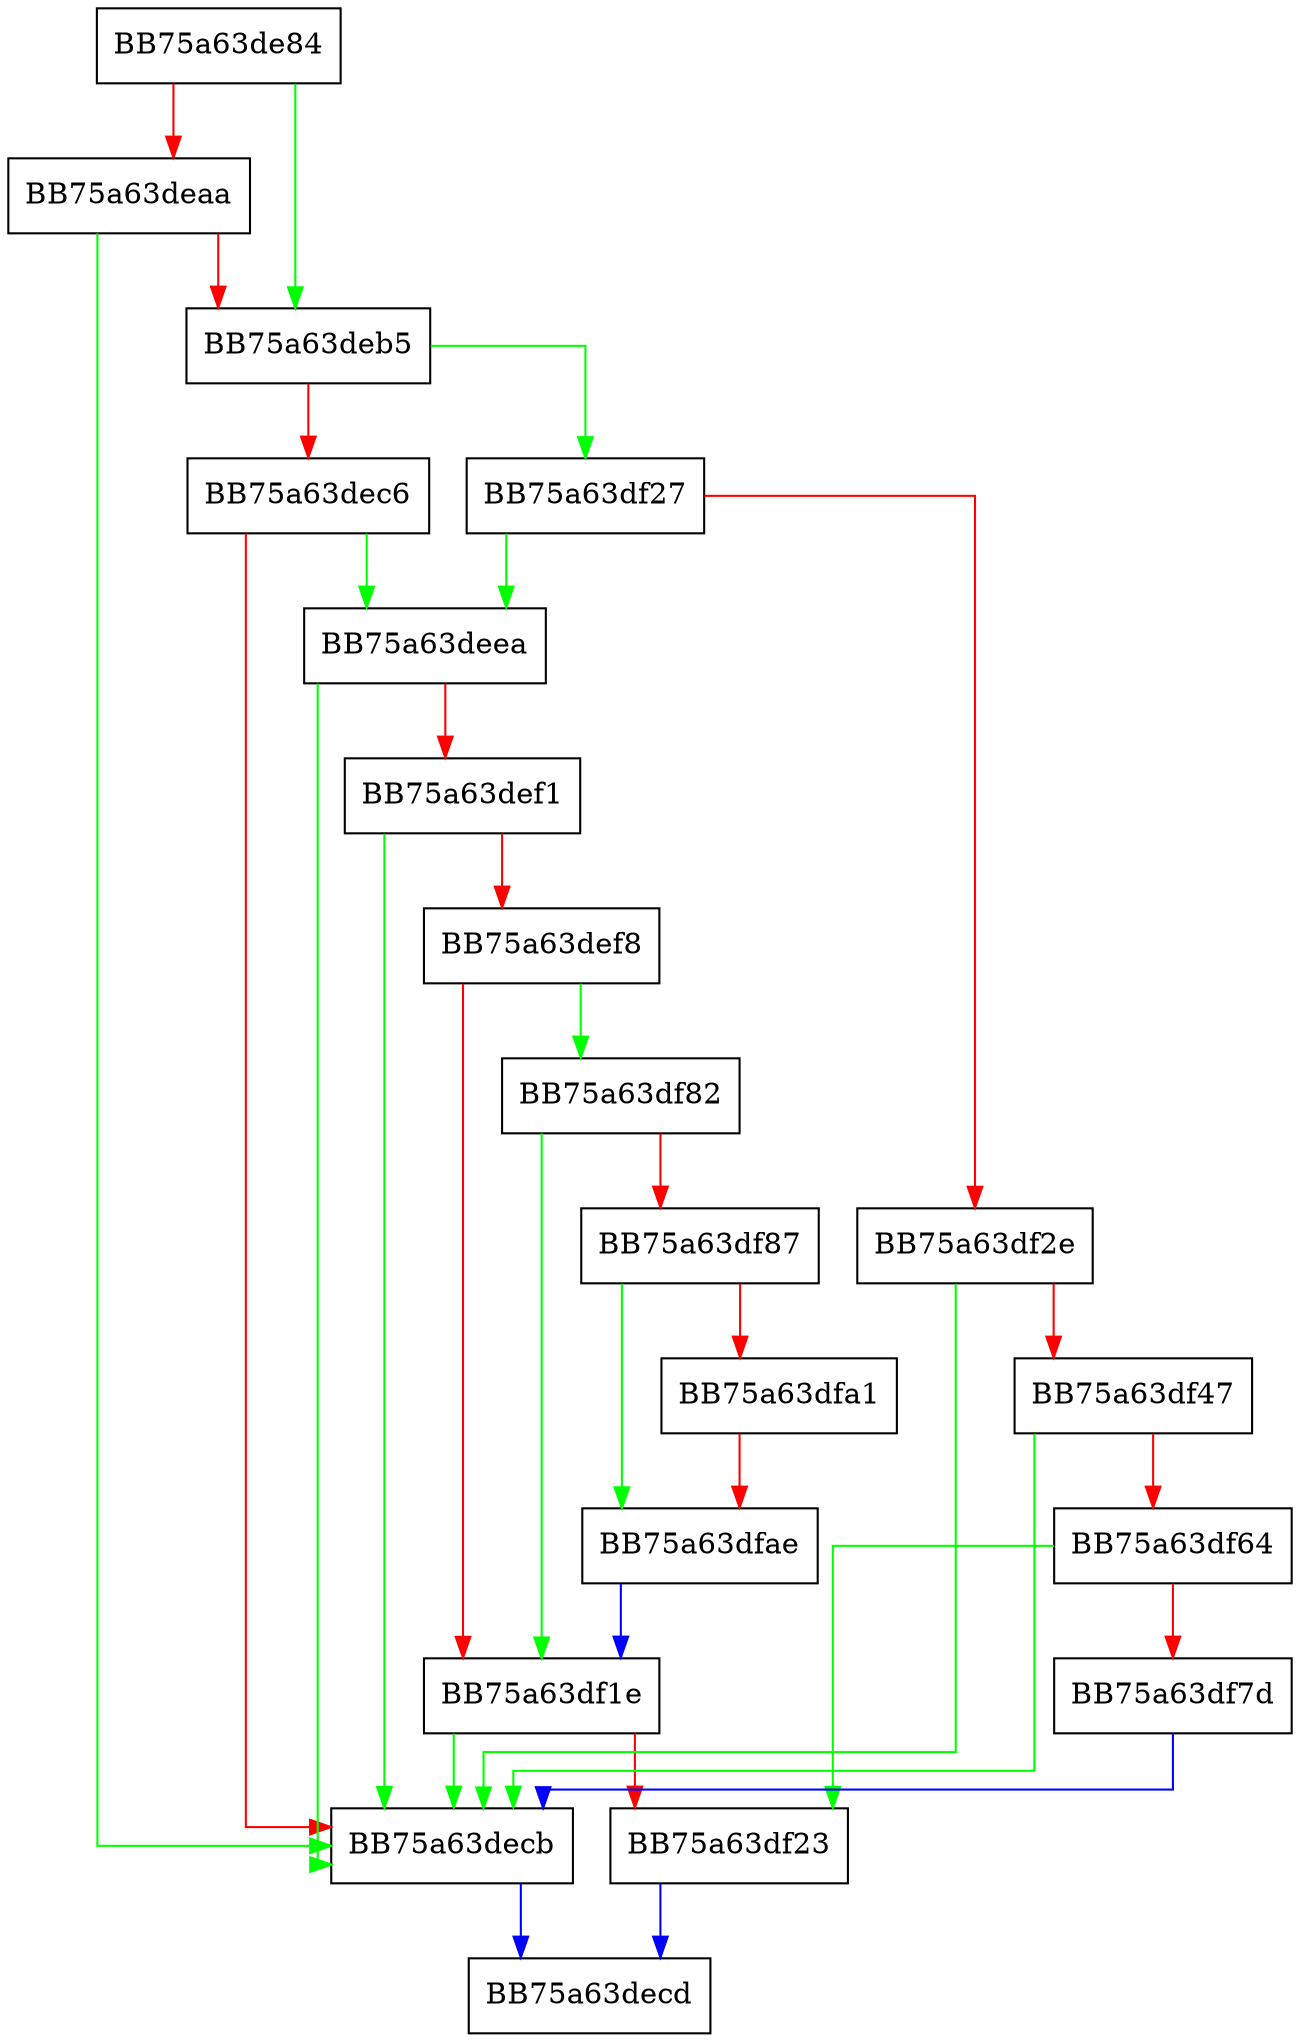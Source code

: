 digraph IsNetworkFileExclusion {
  node [shape="box"];
  graph [splines=ortho];
  BB75a63de84 -> BB75a63deb5 [color="green"];
  BB75a63de84 -> BB75a63deaa [color="red"];
  BB75a63deaa -> BB75a63decb [color="green"];
  BB75a63deaa -> BB75a63deb5 [color="red"];
  BB75a63deb5 -> BB75a63df27 [color="green"];
  BB75a63deb5 -> BB75a63dec6 [color="red"];
  BB75a63dec6 -> BB75a63deea [color="green"];
  BB75a63dec6 -> BB75a63decb [color="red"];
  BB75a63decb -> BB75a63decd [color="blue"];
  BB75a63deea -> BB75a63decb [color="green"];
  BB75a63deea -> BB75a63def1 [color="red"];
  BB75a63def1 -> BB75a63decb [color="green"];
  BB75a63def1 -> BB75a63def8 [color="red"];
  BB75a63def8 -> BB75a63df82 [color="green"];
  BB75a63def8 -> BB75a63df1e [color="red"];
  BB75a63df1e -> BB75a63decb [color="green"];
  BB75a63df1e -> BB75a63df23 [color="red"];
  BB75a63df23 -> BB75a63decd [color="blue"];
  BB75a63df27 -> BB75a63deea [color="green"];
  BB75a63df27 -> BB75a63df2e [color="red"];
  BB75a63df2e -> BB75a63decb [color="green"];
  BB75a63df2e -> BB75a63df47 [color="red"];
  BB75a63df47 -> BB75a63decb [color="green"];
  BB75a63df47 -> BB75a63df64 [color="red"];
  BB75a63df64 -> BB75a63df23 [color="green"];
  BB75a63df64 -> BB75a63df7d [color="red"];
  BB75a63df7d -> BB75a63decb [color="blue"];
  BB75a63df82 -> BB75a63df1e [color="green"];
  BB75a63df82 -> BB75a63df87 [color="red"];
  BB75a63df87 -> BB75a63dfae [color="green"];
  BB75a63df87 -> BB75a63dfa1 [color="red"];
  BB75a63dfa1 -> BB75a63dfae [color="red"];
  BB75a63dfae -> BB75a63df1e [color="blue"];
}